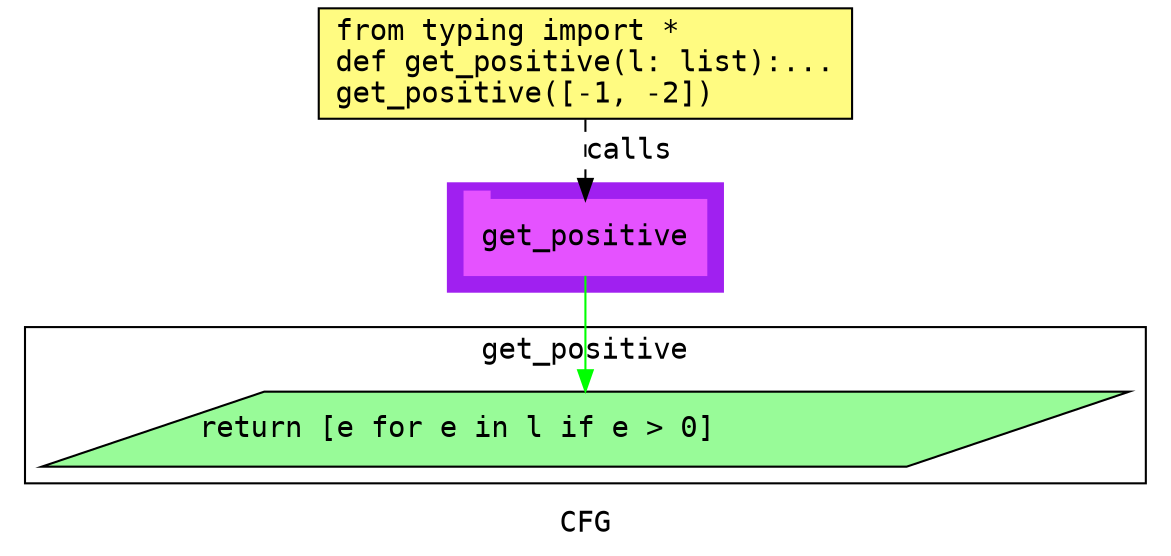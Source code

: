 digraph cluster468CFG {
	graph [bb="0,0,536,259",
		compound=True,
		fontname="DejaVu Sans Mono",
		label=CFG,
		lheight=0.21,
		lp="268,11.5",
		lwidth=0.35,
		pack=False,
		rankdir=TB,
		ranksep=0.02
	];
	node [fontname="DejaVu Sans Mono",
		label="\N"
	];
	edge [fontname="DejaVu Sans Mono"];
	subgraph cluster_1 {
		graph [bb="202,123,334,175",
			color=purple,
			compound=true,
			fontname="DejaVu Sans Mono",
			label="",
			rankdir=TB,
			ranksep=0.02,
			shape=tab,
			style=filled
		];
		node [fontname="DejaVu Sans Mono"];
		edge [fontname="DejaVu Sans Mono"];
		6	[color="#E552FF",
			height=0.5,
			label=get_positive,
			linenum="[7]",
			pos="268,149",
			shape=tab,
			style=filled,
			width=1.6111];
	}
	subgraph cluster2get_positive {
		graph [bb="8,31,528,106",
			compound=True,
			fontname="DejaVu Sans Mono",
			label=get_positive,
			lheight=0.21,
			lp="268,94.5",
			lwidth=1.39,
			pack=False,
			rankdir=TB,
			ranksep=0.02
		];
		node [fontname="DejaVu Sans Mono"];
		edge [fontname="DejaVu Sans Mono"];
		3	[fillcolor="#98fb98",
			height=0.5,
			label="return [e for e in l if e > 0]\l",
			linenum="[5]",
			pos="268,57",
			shape=parallelogram,
			style="filled,solid",
			width=6.9882];
	}
	1	[fillcolor="#FFFB81",
		height=0.73611,
		label="from typing import *\ldef get_positive(l: list):...\lget_positive([-1, -2])\l",
		linenum="[1]",
		pos="268,232.5",
		shape=rectangle,
		style="filled,solid",
		width=3.5556];
	1 -> 6	[label=calls,
		lp="289,190.5",
		pos="e,268,167.13 268,205.71 268,196.66 268,186.47 268,177.3",
		style=dashed];
	6 -> 3	[color=green,
		pos="e,268,75.3 268,130.65 268,117.82 268,100.11 268,85.381"];
}
